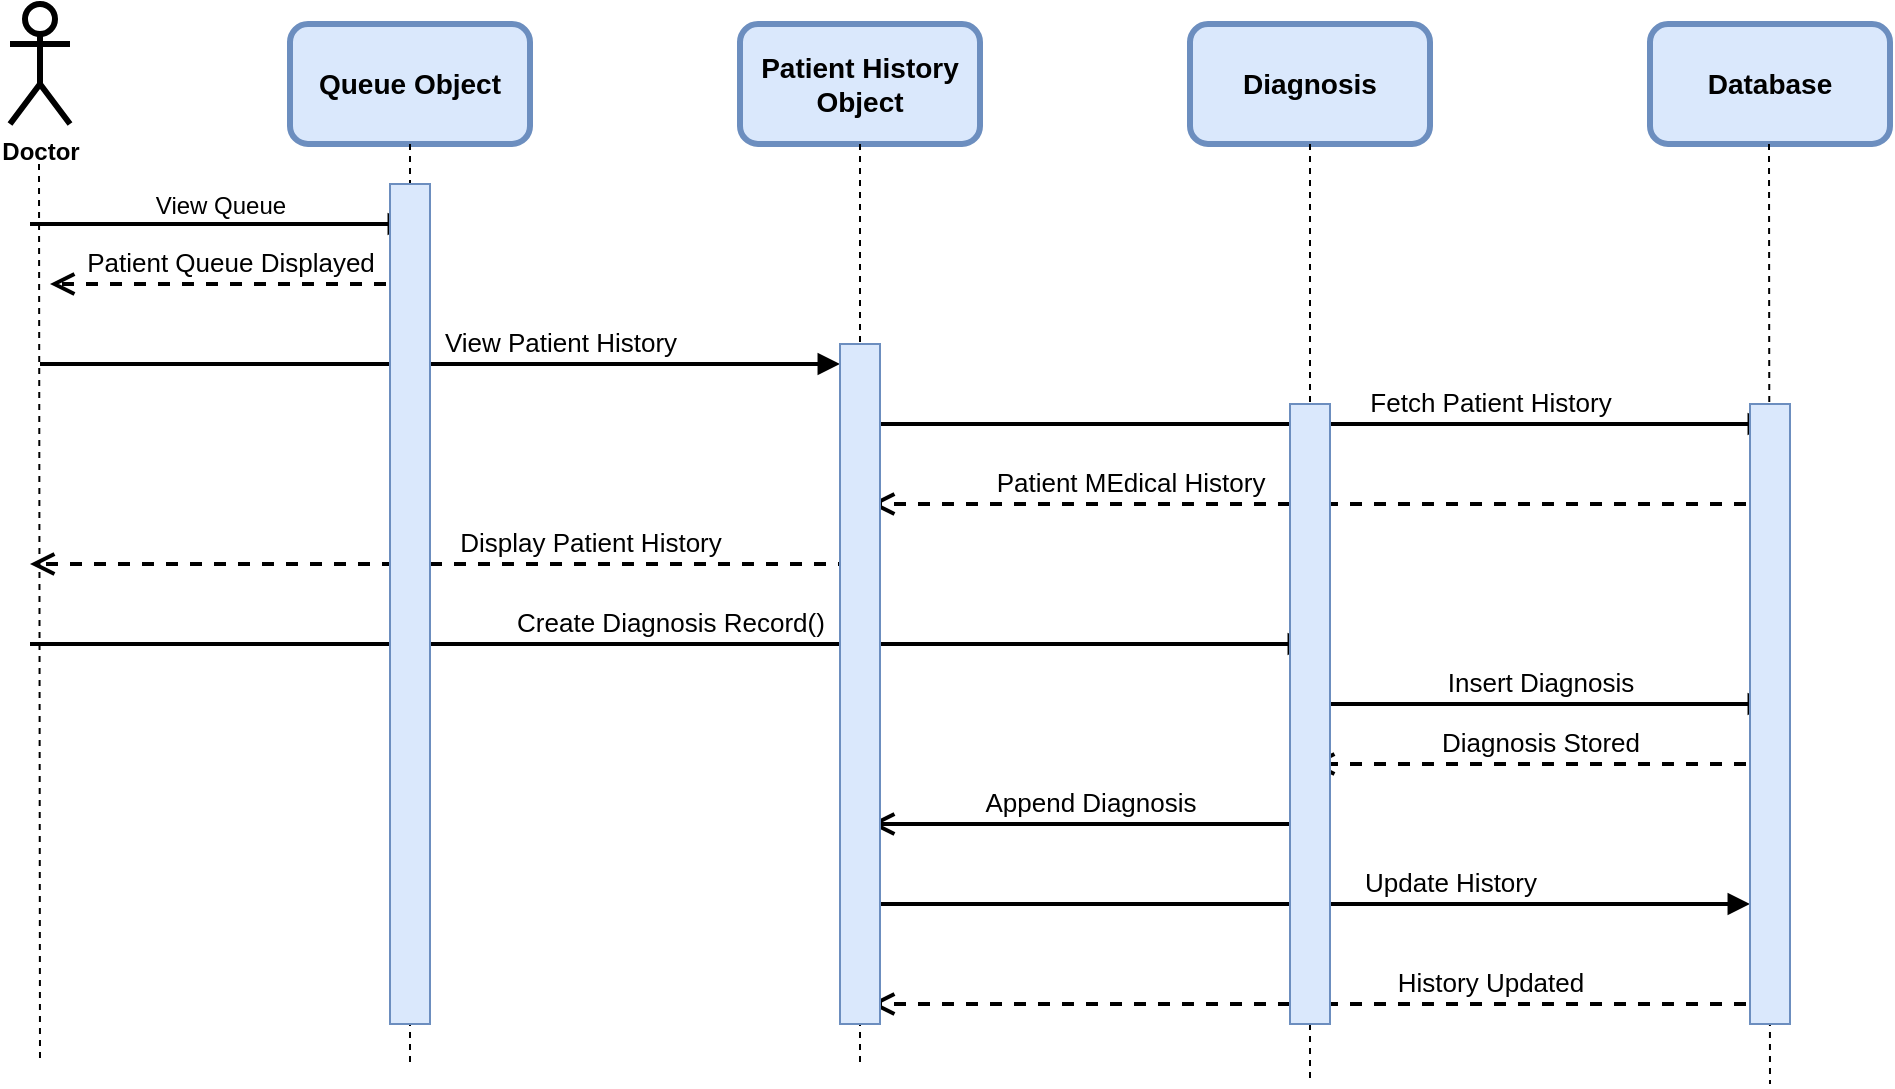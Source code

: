 <mxfile>
    <diagram id="kFZCvs2zv4o_mtvLX_J4" name="Page-1">
        <mxGraphModel dx="498" dy="492" grid="1" gridSize="10" guides="1" tooltips="1" connect="1" arrows="1" fold="1" page="1" pageScale="1" pageWidth="1169" pageHeight="1654" math="0" shadow="0">
            <root>
                <mxCell id="0"/>
                <mxCell id="1" parent="0"/>
                <mxCell id="2" value="&lt;b&gt;Doctor&lt;/b&gt;" style="shape=umlActor;verticalLabelPosition=bottom;verticalAlign=top;html=1;outlineConnect=0;strokeWidth=3;rounded=1;" parent="1" vertex="1">
                    <mxGeometry x="60" y="20" width="30" height="60" as="geometry"/>
                </mxCell>
                <mxCell id="3" value="&lt;font style=&quot;font-size: 14px;&quot;&gt;&lt;b&gt;Queue Object&lt;/b&gt;&lt;/font&gt;" style="rounded=1;whiteSpace=wrap;html=1;strokeWidth=3;fillColor=#dae8fc;strokeColor=#6c8ebf;" parent="1" vertex="1">
                    <mxGeometry x="200" y="30" width="120" height="60" as="geometry"/>
                </mxCell>
                <mxCell id="4" value="&lt;font style=&quot;font-size: 14px;&quot;&gt;&lt;b&gt;Patient History Object&lt;/b&gt;&lt;/font&gt;" style="rounded=1;whiteSpace=wrap;html=1;strokeWidth=3;fillColor=#dae8fc;strokeColor=#6c8ebf;" parent="1" vertex="1">
                    <mxGeometry x="425" y="30" width="120" height="60" as="geometry"/>
                </mxCell>
                <mxCell id="5" value="&lt;font style=&quot;font-size: 14px;&quot;&gt;&lt;b&gt;Diagnosis&lt;/b&gt;&lt;/font&gt;" style="rounded=1;whiteSpace=wrap;html=1;strokeWidth=3;fillColor=#dae8fc;strokeColor=#6c8ebf;" parent="1" vertex="1">
                    <mxGeometry x="650" y="30" width="120" height="60" as="geometry"/>
                </mxCell>
                <mxCell id="84" value="" style="edgeStyle=none;html=1;exitX=0.5;exitY=1;exitDx=0;exitDy=0;dashed=1;endArrow=none;strokeWidth=1;" parent="1" source="4" edge="1">
                    <mxGeometry relative="1" as="geometry">
                        <mxPoint x="485" y="550" as="targetPoint"/>
                        <mxPoint x="485" y="90" as="sourcePoint"/>
                    </mxGeometry>
                </mxCell>
                <mxCell id="85" value="&lt;font style=&quot;font-size: 14px;&quot;&gt;&lt;b&gt;Database&lt;/b&gt;&lt;/font&gt;" style="rounded=1;whiteSpace=wrap;html=1;strokeWidth=3;fillColor=#dae8fc;strokeColor=#6c8ebf;" parent="1" vertex="1">
                    <mxGeometry x="880" y="30" width="120" height="60" as="geometry"/>
                </mxCell>
                <mxCell id="86" value="" style="edgeStyle=none;html=1;exitX=0.5;exitY=1;exitDx=0;exitDy=0;dashed=1;endArrow=none;strokeWidth=1;startArrow=none;" parent="1" source="106" edge="1">
                    <mxGeometry relative="1" as="geometry">
                        <mxPoint x="710" y="560" as="targetPoint"/>
                        <mxPoint x="710" y="90" as="sourcePoint"/>
                    </mxGeometry>
                </mxCell>
                <mxCell id="87" value="" style="edgeStyle=none;html=1;exitX=0.5;exitY=1;exitDx=0;exitDy=0;dashed=1;endArrow=none;strokeWidth=1;" parent="1" edge="1">
                    <mxGeometry relative="1" as="geometry">
                        <mxPoint x="260" y="550" as="targetPoint"/>
                        <mxPoint x="260" y="90" as="sourcePoint"/>
                    </mxGeometry>
                </mxCell>
                <mxCell id="88" value="" style="edgeStyle=none;html=1;exitX=0.5;exitY=1;exitDx=0;exitDy=0;dashed=1;endArrow=none;strokeWidth=1;" parent="1" edge="1">
                    <mxGeometry relative="1" as="geometry">
                        <mxPoint x="75" y="550" as="targetPoint"/>
                        <mxPoint x="74.5" y="100" as="sourcePoint"/>
                    </mxGeometry>
                </mxCell>
                <mxCell id="89" value="" style="edgeStyle=none;html=1;exitX=0.5;exitY=1;exitDx=0;exitDy=0;dashed=1;endArrow=none;strokeWidth=1;" parent="1" edge="1">
                    <mxGeometry relative="1" as="geometry">
                        <mxPoint x="940" y="560" as="targetPoint"/>
                        <mxPoint x="939.5" y="90" as="sourcePoint"/>
                    </mxGeometry>
                </mxCell>
                <mxCell id="90" value="&lt;font style=&quot;font-size: 12px;&quot;&gt;View Queue&lt;/font&gt;" style="html=1;verticalAlign=bottom;endArrow=block;strokeWidth=2;" parent="1" edge="1">
                    <mxGeometry width="80" relative="1" as="geometry">
                        <mxPoint x="70" y="130" as="sourcePoint"/>
                        <mxPoint x="260" y="130" as="targetPoint"/>
                    </mxGeometry>
                </mxCell>
                <mxCell id="91" value="&lt;font style=&quot;font-size: 13px;&quot;&gt;Patient Queue Displayed&lt;/font&gt;" style="html=1;verticalAlign=bottom;endArrow=open;dashed=1;endSize=8;strokeWidth=2;fontSize=12;" parent="1" edge="1">
                    <mxGeometry relative="1" as="geometry">
                        <mxPoint x="260" y="160" as="sourcePoint"/>
                        <mxPoint x="80" y="160" as="targetPoint"/>
                        <mxPoint as="offset"/>
                    </mxGeometry>
                </mxCell>
                <mxCell id="92" value="&lt;font style=&quot;font-size: 13px;&quot;&gt;View Patient History&lt;/font&gt;" style="html=1;verticalAlign=bottom;endArrow=block;strokeWidth=2;fontSize=13;" parent="1" edge="1">
                    <mxGeometry x="0.3" width="80" relative="1" as="geometry">
                        <mxPoint x="75" y="200" as="sourcePoint"/>
                        <mxPoint x="475" y="200" as="targetPoint"/>
                        <mxPoint as="offset"/>
                    </mxGeometry>
                </mxCell>
                <mxCell id="93" value="Fetch Patient History" style="html=1;verticalAlign=bottom;endArrow=block;strokeWidth=2;fontSize=13;" parent="1" edge="1">
                    <mxGeometry x="0.378" width="80" relative="1" as="geometry">
                        <mxPoint x="490" y="230" as="sourcePoint"/>
                        <mxPoint x="940" y="230" as="targetPoint"/>
                        <Array as="points">
                            <mxPoint x="780" y="230"/>
                        </Array>
                        <mxPoint as="offset"/>
                    </mxGeometry>
                </mxCell>
                <mxCell id="94" value="Patient MEdical History" style="html=1;verticalAlign=bottom;endArrow=open;dashed=1;endSize=8;strokeWidth=2;fontSize=13;" parent="1" edge="1">
                    <mxGeometry x="0.422" relative="1" as="geometry">
                        <mxPoint x="940" y="270" as="sourcePoint"/>
                        <mxPoint x="490" y="270" as="targetPoint"/>
                        <mxPoint as="offset"/>
                    </mxGeometry>
                </mxCell>
                <mxCell id="96" value="Display Patient History" style="html=1;verticalAlign=bottom;endArrow=open;dashed=1;endSize=8;strokeWidth=2;fontSize=13;" parent="1" edge="1">
                    <mxGeometry x="-0.366" relative="1" as="geometry">
                        <mxPoint x="480" y="300" as="sourcePoint"/>
                        <mxPoint x="70" y="300" as="targetPoint"/>
                        <mxPoint as="offset"/>
                    </mxGeometry>
                </mxCell>
                <mxCell id="97" value="Create Diagnosis Record()" style="html=1;verticalAlign=bottom;endArrow=block;strokeWidth=2;fontSize=13;" parent="1" edge="1">
                    <mxGeometry width="80" relative="1" as="geometry">
                        <mxPoint x="70" y="340" as="sourcePoint"/>
                        <mxPoint x="710" y="340" as="targetPoint"/>
                    </mxGeometry>
                </mxCell>
                <mxCell id="98" value="Insert Diagnosis" style="html=1;verticalAlign=bottom;endArrow=block;strokeWidth=2;fontSize=13;" parent="1" edge="1">
                    <mxGeometry width="80" relative="1" as="geometry">
                        <mxPoint x="710" y="370" as="sourcePoint"/>
                        <mxPoint x="940" y="370" as="targetPoint"/>
                    </mxGeometry>
                </mxCell>
                <mxCell id="99" value="Diagnosis Stored" style="html=1;verticalAlign=bottom;endArrow=open;dashed=1;endSize=8;strokeWidth=2;fontSize=13;" parent="1" edge="1">
                    <mxGeometry relative="1" as="geometry">
                        <mxPoint x="940" y="400" as="sourcePoint"/>
                        <mxPoint x="710" y="400" as="targetPoint"/>
                    </mxGeometry>
                </mxCell>
                <mxCell id="100" value="Append Diagnosis" style="html=1;verticalAlign=bottom;endArrow=open;endSize=8;strokeWidth=2;fontSize=13;" parent="1" edge="1">
                    <mxGeometry relative="1" as="geometry">
                        <mxPoint x="710" y="430" as="sourcePoint"/>
                        <mxPoint x="490" y="430" as="targetPoint"/>
                    </mxGeometry>
                </mxCell>
                <mxCell id="101" value="Update History" style="html=1;verticalAlign=bottom;endArrow=block;strokeWidth=2;fontSize=13;" parent="1" edge="1">
                    <mxGeometry x="0.318" width="80" relative="1" as="geometry">
                        <mxPoint x="490" y="470" as="sourcePoint"/>
                        <mxPoint x="930" y="470" as="targetPoint"/>
                        <mxPoint as="offset"/>
                    </mxGeometry>
                </mxCell>
                <mxCell id="102" value="History Updated" style="html=1;verticalAlign=bottom;endArrow=open;dashed=1;endSize=8;strokeWidth=2;fontSize=13;" parent="1" edge="1">
                    <mxGeometry x="-0.378" relative="1" as="geometry">
                        <mxPoint x="940" y="520" as="sourcePoint"/>
                        <mxPoint x="490" y="520" as="targetPoint"/>
                        <mxPoint as="offset"/>
                    </mxGeometry>
                </mxCell>
                <mxCell id="103" value="" style="html=1;points=[];perimeter=orthogonalPerimeter;fontSize=13;fillColor=#dae8fc;strokeColor=#6c8ebf;" parent="1" vertex="1">
                    <mxGeometry x="250" y="110" width="20" height="420" as="geometry"/>
                </mxCell>
                <mxCell id="104" value="" style="html=1;points=[];perimeter=orthogonalPerimeter;fontSize=13;fillColor=#dae8fc;strokeColor=#6c8ebf;" parent="1" vertex="1">
                    <mxGeometry x="475" y="190" width="20" height="340" as="geometry"/>
                </mxCell>
                <mxCell id="107" value="" style="edgeStyle=none;html=1;exitX=0.5;exitY=1;exitDx=0;exitDy=0;dashed=1;endArrow=none;strokeWidth=1;" parent="1" target="106" edge="1">
                    <mxGeometry relative="1" as="geometry">
                        <mxPoint x="710" y="710" as="targetPoint"/>
                        <mxPoint x="710" y="90" as="sourcePoint"/>
                    </mxGeometry>
                </mxCell>
                <mxCell id="106" value="" style="html=1;points=[];perimeter=orthogonalPerimeter;fontSize=13;fillColor=#dae8fc;strokeColor=#6c8ebf;" parent="1" vertex="1">
                    <mxGeometry x="700" y="220" width="20" height="310" as="geometry"/>
                </mxCell>
                <mxCell id="108" value="" style="html=1;points=[];perimeter=orthogonalPerimeter;fontSize=13;fillColor=#dae8fc;strokeColor=#6c8ebf;" parent="1" vertex="1">
                    <mxGeometry x="930" y="220" width="20" height="310" as="geometry"/>
                </mxCell>
            </root>
        </mxGraphModel>
    </diagram>
</mxfile>